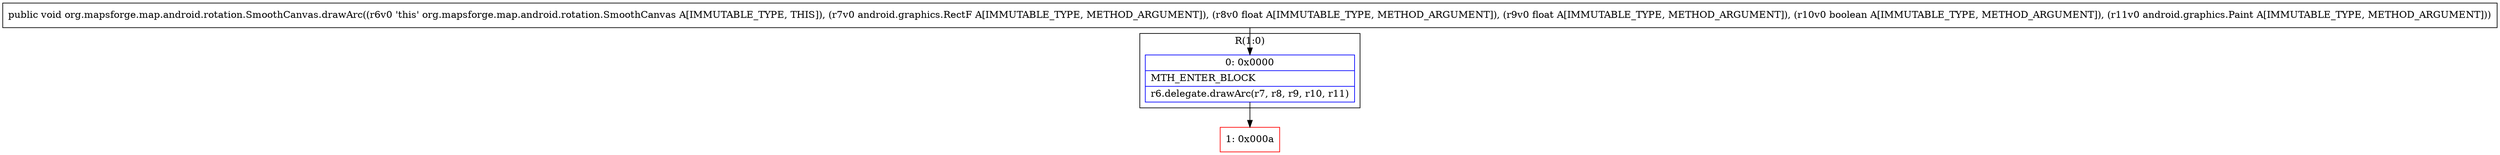 digraph "CFG fororg.mapsforge.map.android.rotation.SmoothCanvas.drawArc(Landroid\/graphics\/RectF;FFZLandroid\/graphics\/Paint;)V" {
subgraph cluster_Region_880778661 {
label = "R(1:0)";
node [shape=record,color=blue];
Node_0 [shape=record,label="{0\:\ 0x0000|MTH_ENTER_BLOCK\l|r6.delegate.drawArc(r7, r8, r9, r10, r11)\l}"];
}
Node_1 [shape=record,color=red,label="{1\:\ 0x000a}"];
MethodNode[shape=record,label="{public void org.mapsforge.map.android.rotation.SmoothCanvas.drawArc((r6v0 'this' org.mapsforge.map.android.rotation.SmoothCanvas A[IMMUTABLE_TYPE, THIS]), (r7v0 android.graphics.RectF A[IMMUTABLE_TYPE, METHOD_ARGUMENT]), (r8v0 float A[IMMUTABLE_TYPE, METHOD_ARGUMENT]), (r9v0 float A[IMMUTABLE_TYPE, METHOD_ARGUMENT]), (r10v0 boolean A[IMMUTABLE_TYPE, METHOD_ARGUMENT]), (r11v0 android.graphics.Paint A[IMMUTABLE_TYPE, METHOD_ARGUMENT])) }"];
MethodNode -> Node_0;
Node_0 -> Node_1;
}

